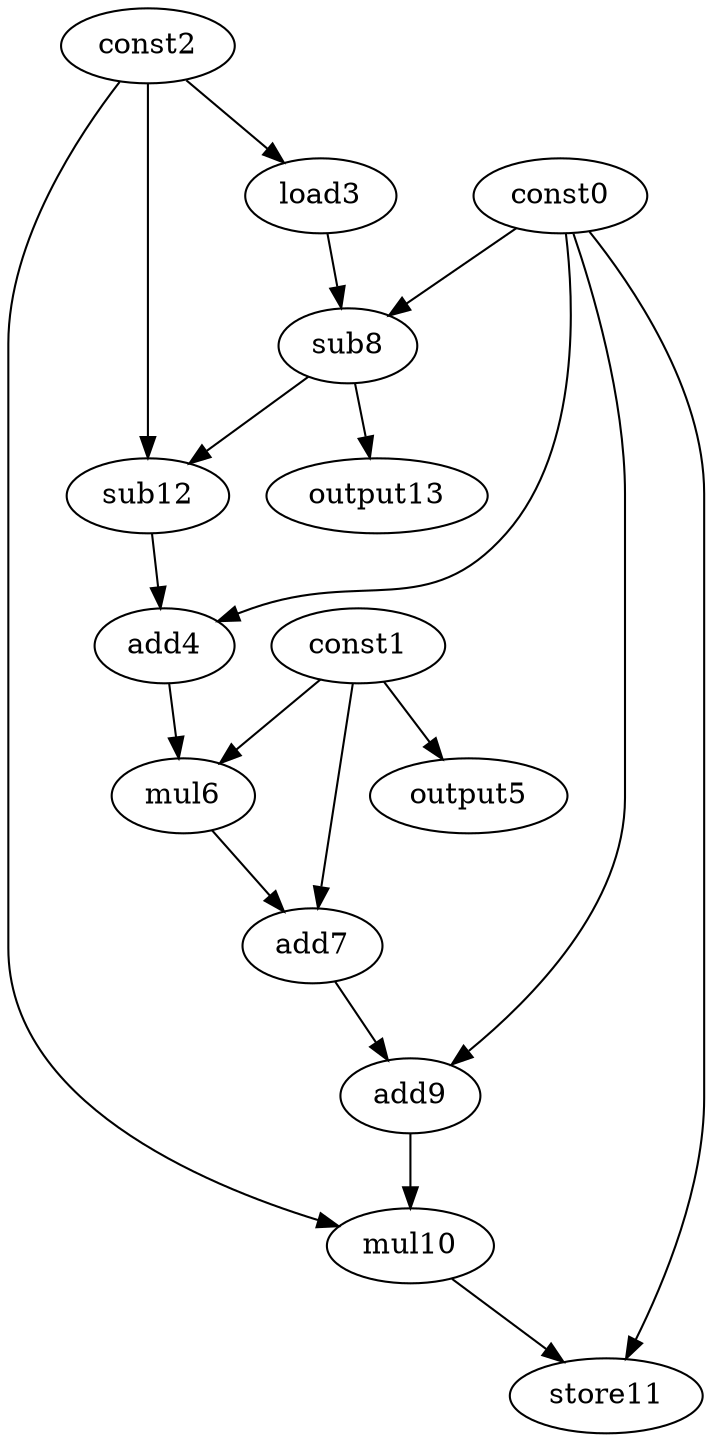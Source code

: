 digraph G { 
const0[opcode=const]; 
const1[opcode=const]; 
const2[opcode=const]; 
load3[opcode=load]; 
add4[opcode=add]; 
output5[opcode=output]; 
mul6[opcode=mul]; 
add7[opcode=add]; 
sub8[opcode=sub]; 
add9[opcode=add]; 
mul10[opcode=mul]; 
store11[opcode=store]; 
sub12[opcode=sub]; 
output13[opcode=output]; 
const2->load3[operand=0];
const1->output5[operand=0];
const0->sub8[operand=0];
load3->sub8[operand=1];
sub8->sub12[operand=0];
const2->sub12[operand=1];
sub8->output13[operand=0];
const0->add4[operand=0];
sub12->add4[operand=1];
const1->mul6[operand=0];
add4->mul6[operand=1];
const1->add7[operand=0];
mul6->add7[operand=1];
const0->add9[operand=0];
add7->add9[operand=1];
add9->mul10[operand=0];
const2->mul10[operand=1];
const0->store11[operand=0];
mul10->store11[operand=1];
}
